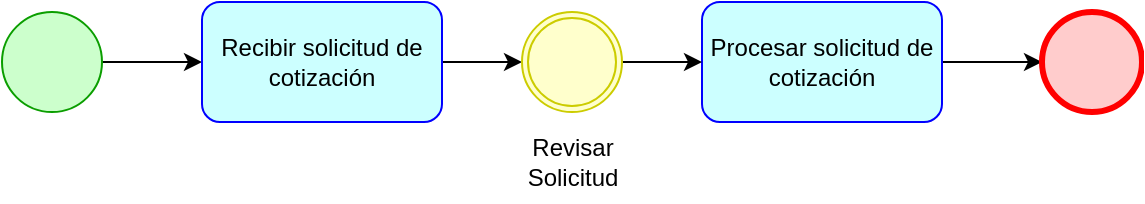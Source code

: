 <mxfile version="20.8.18" type="device"><diagram id="2HXYDX2PnbWDtICsqG4N" name="Página-1"><mxGraphModel dx="868" dy="393" grid="1" gridSize="10" guides="1" tooltips="1" connect="1" arrows="1" fold="1" page="1" pageScale="1" pageWidth="827" pageHeight="1169" math="0" shadow="0"><root><mxCell id="0"/><mxCell id="1" parent="0"/><mxCell id="pZrslaVayogJ1NRyx973-8" style="edgeStyle=orthogonalEdgeStyle;rounded=0;orthogonalLoop=1;jettySize=auto;html=1;entryX=0;entryY=0.5;entryDx=0;entryDy=0;" edge="1" parent="1" source="pZrslaVayogJ1NRyx973-4" target="pZrslaVayogJ1NRyx973-5"><mxGeometry relative="1" as="geometry"/></mxCell><mxCell id="pZrslaVayogJ1NRyx973-4" value="" style="points=[[0.145,0.145,0],[0.5,0,0],[0.855,0.145,0],[1,0.5,0],[0.855,0.855,0],[0.5,1,0],[0.145,0.855,0],[0,0.5,0]];shape=mxgraph.bpmn.event;html=1;verticalLabelPosition=bottom;labelBackgroundColor=#ffffff;verticalAlign=top;align=center;perimeter=ellipsePerimeter;outlineConnect=0;aspect=fixed;outline=standard;symbol=general;strokeColor=#0B9E00;fillColor=#CCFFCC;" vertex="1" parent="1"><mxGeometry x="120" y="535" width="50" height="50" as="geometry"/></mxCell><mxCell id="pZrslaVayogJ1NRyx973-9" style="edgeStyle=orthogonalEdgeStyle;rounded=0;orthogonalLoop=1;jettySize=auto;html=1;entryX=0;entryY=0.5;entryDx=0;entryDy=0;entryPerimeter=0;" edge="1" parent="1" source="pZrslaVayogJ1NRyx973-5" target="pZrslaVayogJ1NRyx973-7"><mxGeometry relative="1" as="geometry"/></mxCell><mxCell id="pZrslaVayogJ1NRyx973-5" value="Recibir solicitud de cotización" style="rounded=1;whiteSpace=wrap;html=1;strokeColor=#0000FF;fillColor=#CCFFFF;" vertex="1" parent="1"><mxGeometry x="220" y="530" width="120" height="60" as="geometry"/></mxCell><mxCell id="pZrslaVayogJ1NRyx973-12" style="edgeStyle=orthogonalEdgeStyle;rounded=0;orthogonalLoop=1;jettySize=auto;html=1;entryX=0;entryY=0.5;entryDx=0;entryDy=0;entryPerimeter=0;" edge="1" parent="1" source="pZrslaVayogJ1NRyx973-6" target="pZrslaVayogJ1NRyx973-11"><mxGeometry relative="1" as="geometry"/></mxCell><mxCell id="pZrslaVayogJ1NRyx973-6" value="Procesar solicitud de cotización" style="rounded=1;whiteSpace=wrap;html=1;strokeColor=#0000FF;fillColor=#CCFFFF;" vertex="1" parent="1"><mxGeometry x="470" y="530" width="120" height="60" as="geometry"/></mxCell><mxCell id="pZrslaVayogJ1NRyx973-10" style="edgeStyle=orthogonalEdgeStyle;rounded=0;orthogonalLoop=1;jettySize=auto;html=1;entryX=0;entryY=0.5;entryDx=0;entryDy=0;" edge="1" parent="1" source="pZrslaVayogJ1NRyx973-7" target="pZrslaVayogJ1NRyx973-6"><mxGeometry relative="1" as="geometry"/></mxCell><mxCell id="pZrslaVayogJ1NRyx973-7" value="" style="points=[[0.145,0.145,0],[0.5,0,0],[0.855,0.145,0],[1,0.5,0],[0.855,0.855,0],[0.5,1,0],[0.145,0.855,0],[0,0.5,0]];shape=mxgraph.bpmn.event;html=1;verticalLabelPosition=bottom;labelBackgroundColor=#ffffff;verticalAlign=top;align=center;perimeter=ellipsePerimeter;outlineConnect=0;aspect=fixed;outline=throwing;symbol=general;strokeColor=#CCCC00;fillColor=#FFFFCC;" vertex="1" parent="1"><mxGeometry x="380" y="535" width="50" height="50" as="geometry"/></mxCell><mxCell id="pZrslaVayogJ1NRyx973-11" value="" style="points=[[0.145,0.145,0],[0.5,0,0],[0.855,0.145,0],[1,0.5,0],[0.855,0.855,0],[0.5,1,0],[0.145,0.855,0],[0,0.5,0]];shape=mxgraph.bpmn.event;html=1;verticalLabelPosition=bottom;labelBackgroundColor=#ffffff;verticalAlign=top;align=center;perimeter=ellipsePerimeter;outlineConnect=0;aspect=fixed;outline=end;symbol=terminate2;strokeColor=#FF0000;fillColor=#FFCCCC;" vertex="1" parent="1"><mxGeometry x="640" y="535" width="50" height="50" as="geometry"/></mxCell><mxCell id="pZrslaVayogJ1NRyx973-13" value="Revisar&lt;br&gt;Solicitud&lt;br&gt;" style="text;html=1;align=center;verticalAlign=middle;resizable=0;points=[];autosize=1;strokeColor=none;fillColor=none;" vertex="1" parent="1"><mxGeometry x="370" y="590" width="70" height="40" as="geometry"/></mxCell></root></mxGraphModel></diagram></mxfile>